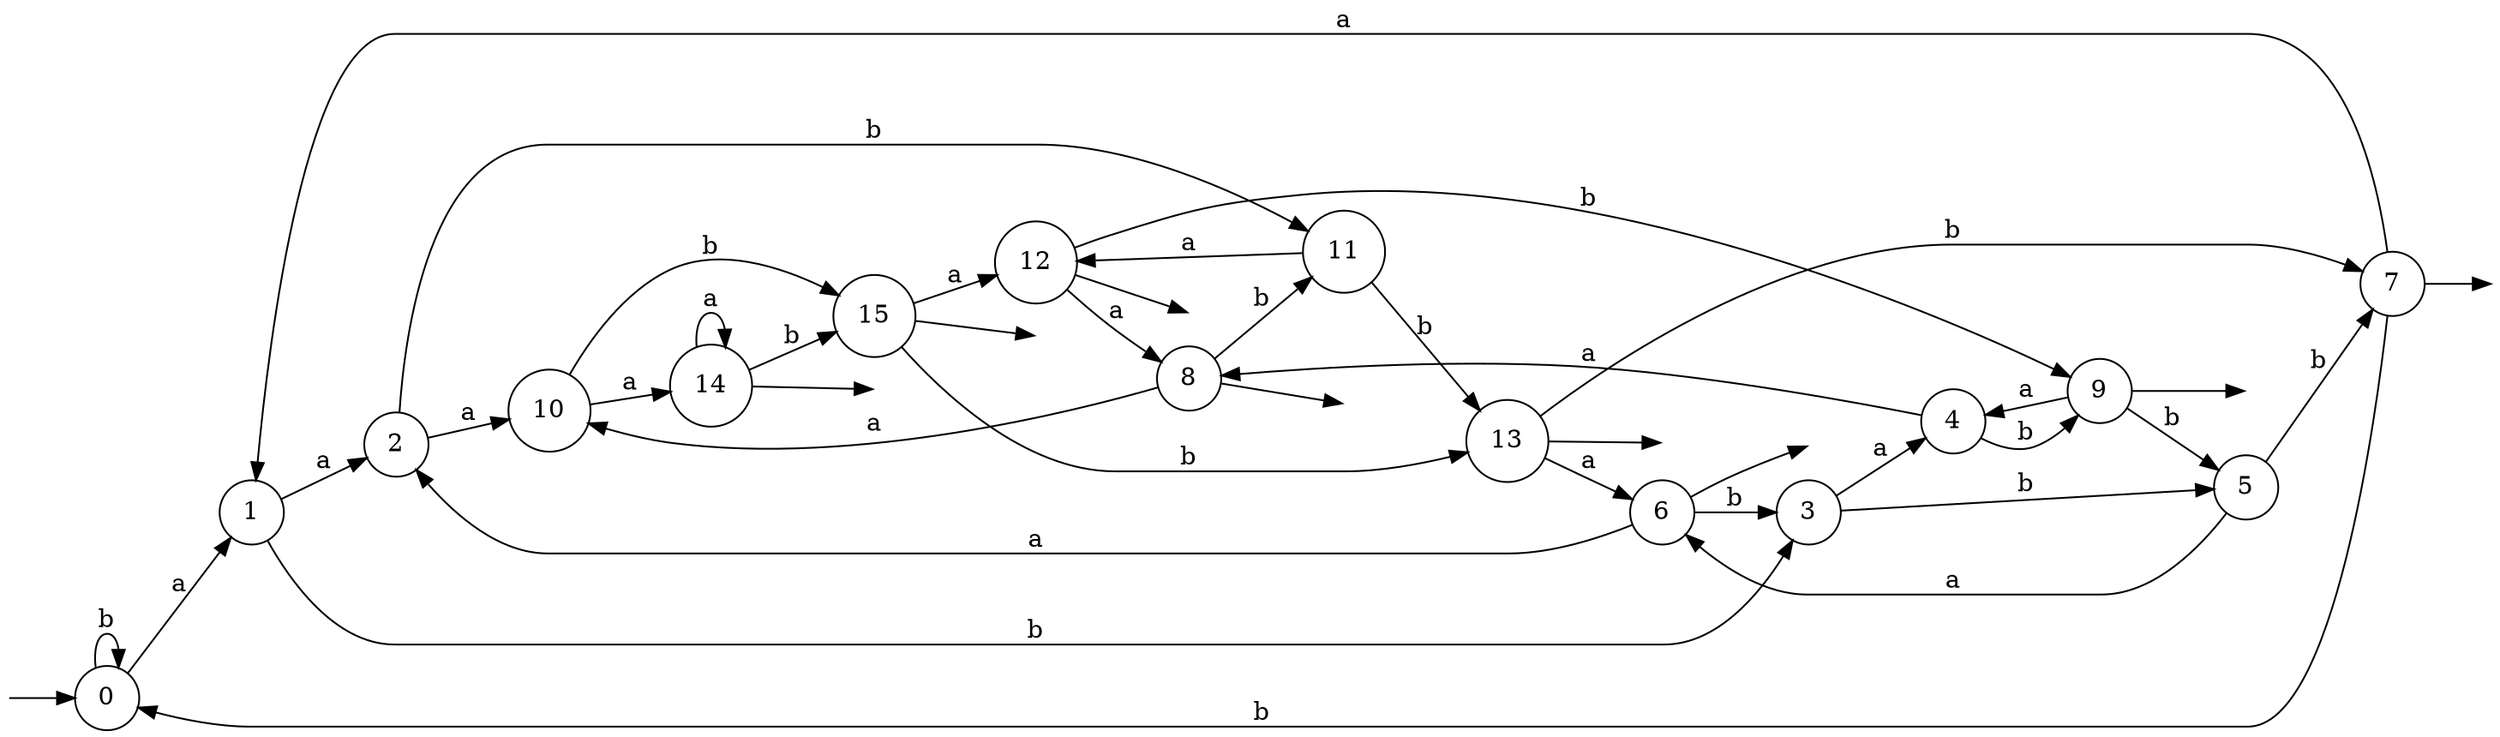 digraph
{
  vcsn_context = "lal_char(ab)_b"
  rankdir = LR
  {
    node [style = invis, shape = none, label = "", width = 0, height = 0]
    I0
    F6
    F7
    F8
    F9
    F12
    F13
    F14
    F15
  }
  {
    node [shape = circle]
    0
    1
    2
    3
    4
    5
    6
    7
    8
    9
    10
    11
    12
    13
    14
    15
  }
  I0 -> 0
  0 -> 0 [label = "b"]
  0 -> 1 [label = "a"]
  1 -> 2 [label = "a"]
  1 -> 3 [label = "b"]
  2 -> 10 [label = "a"]
  2 -> 11 [label = "b"]
  3 -> 4 [label = "a"]
  3 -> 5 [label = "b"]
  4 -> 8 [label = "a"]
  4 -> 9 [label = "b"]
  5 -> 6 [label = "a"]
  5 -> 7 [label = "b"]
  6 -> F6
  6 -> 2 [label = "a"]
  6 -> 3 [label = "b"]
  7 -> F7
  7 -> 0 [label = "b"]
  7 -> 1 [label = "a"]
  8 -> F8
  8 -> 10 [label = "a"]
  8 -> 11 [label = "b"]
  9 -> F9
  9 -> 4 [label = "a"]
  9 -> 5 [label = "b"]
  10 -> 14 [label = "a"]
  10 -> 15 [label = "b"]
  11 -> 12 [label = "a"]
  11 -> 13 [label = "b"]
  12 -> F12
  12 -> 8 [label = "a"]
  12 -> 9 [label = "b"]
  13 -> F13
  13 -> 6 [label = "a"]
  13 -> 7 [label = "b"]
  14 -> F14
  14 -> 14 [label = "a"]
  14 -> 15 [label = "b"]
  15 -> F15
  15 -> 12 [label = "a"]
  15 -> 13 [label = "b"]
}
